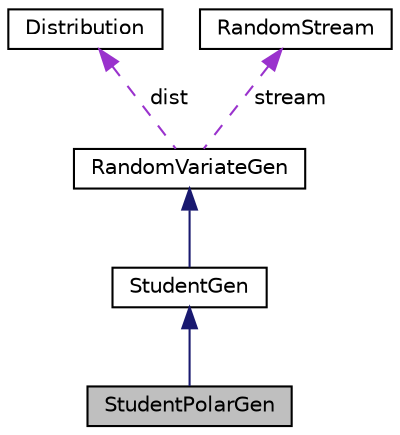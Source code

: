 digraph "StudentPolarGen"
{
 // INTERACTIVE_SVG=YES
  bgcolor="transparent";
  edge [fontname="Helvetica",fontsize="10",labelfontname="Helvetica",labelfontsize="10"];
  node [fontname="Helvetica",fontsize="10",shape=record];
  Node3 [label="StudentPolarGen",height=0.2,width=0.4,color="black", fillcolor="grey75", style="filled", fontcolor="black"];
  Node4 -> Node3 [dir="back",color="midnightblue",fontsize="10",style="solid",fontname="Helvetica"];
  Node4 [label="StudentGen",height=0.2,width=0.4,color="black",URL="$d3/de6/classumontreal_1_1ssj_1_1randvar_1_1StudentGen.html",tooltip="This class implements methods for generating random variates from the Student distribution with  degr..."];
  Node5 -> Node4 [dir="back",color="midnightblue",fontsize="10",style="solid",fontname="Helvetica"];
  Node5 [label="RandomVariateGen",height=0.2,width=0.4,color="black",URL="$de/de0/classumontreal_1_1ssj_1_1randvar_1_1RandomVariateGen.html",tooltip="This is the base class for all random variate generators over the real line. "];
  Node6 -> Node5 [dir="back",color="darkorchid3",fontsize="10",style="dashed",label=" dist" ,fontname="Helvetica"];
  Node6 [label="Distribution",height=0.2,width=0.4,color="black",URL="$d6/dd2/interfaceumontreal_1_1ssj_1_1probdist_1_1Distribution.html",tooltip="This interface should be implemented by all classes supporting discrete and continuous distributions..."];
  Node7 -> Node5 [dir="back",color="darkorchid3",fontsize="10",style="dashed",label=" stream" ,fontname="Helvetica"];
  Node7 [label="RandomStream",height=0.2,width=0.4,color="black",URL="$d1/d7c/interfaceumontreal_1_1ssj_1_1rng_1_1RandomStream.html",tooltip="This interface defines the basic structures to handle multiple streams of uniform (pseudo)random numb..."];
}
